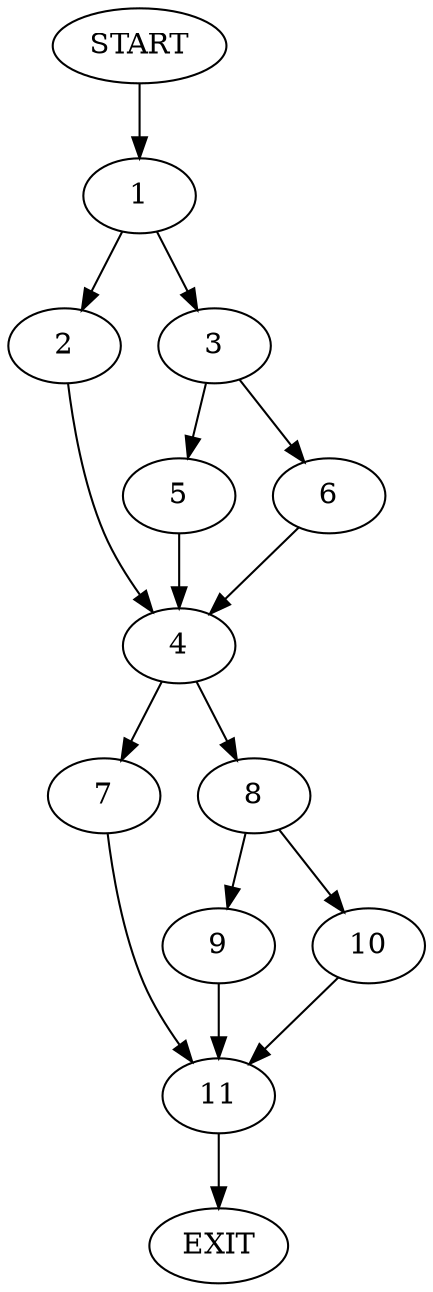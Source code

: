 digraph {
0 [label="START"]
12 [label="EXIT"]
0 -> 1
1 -> 2
1 -> 3
2 -> 4
3 -> 5
3 -> 6
4 -> 7
4 -> 8
5 -> 4
6 -> 4
8 -> 9
8 -> 10
7 -> 11
11 -> 12
9 -> 11
10 -> 11
}

